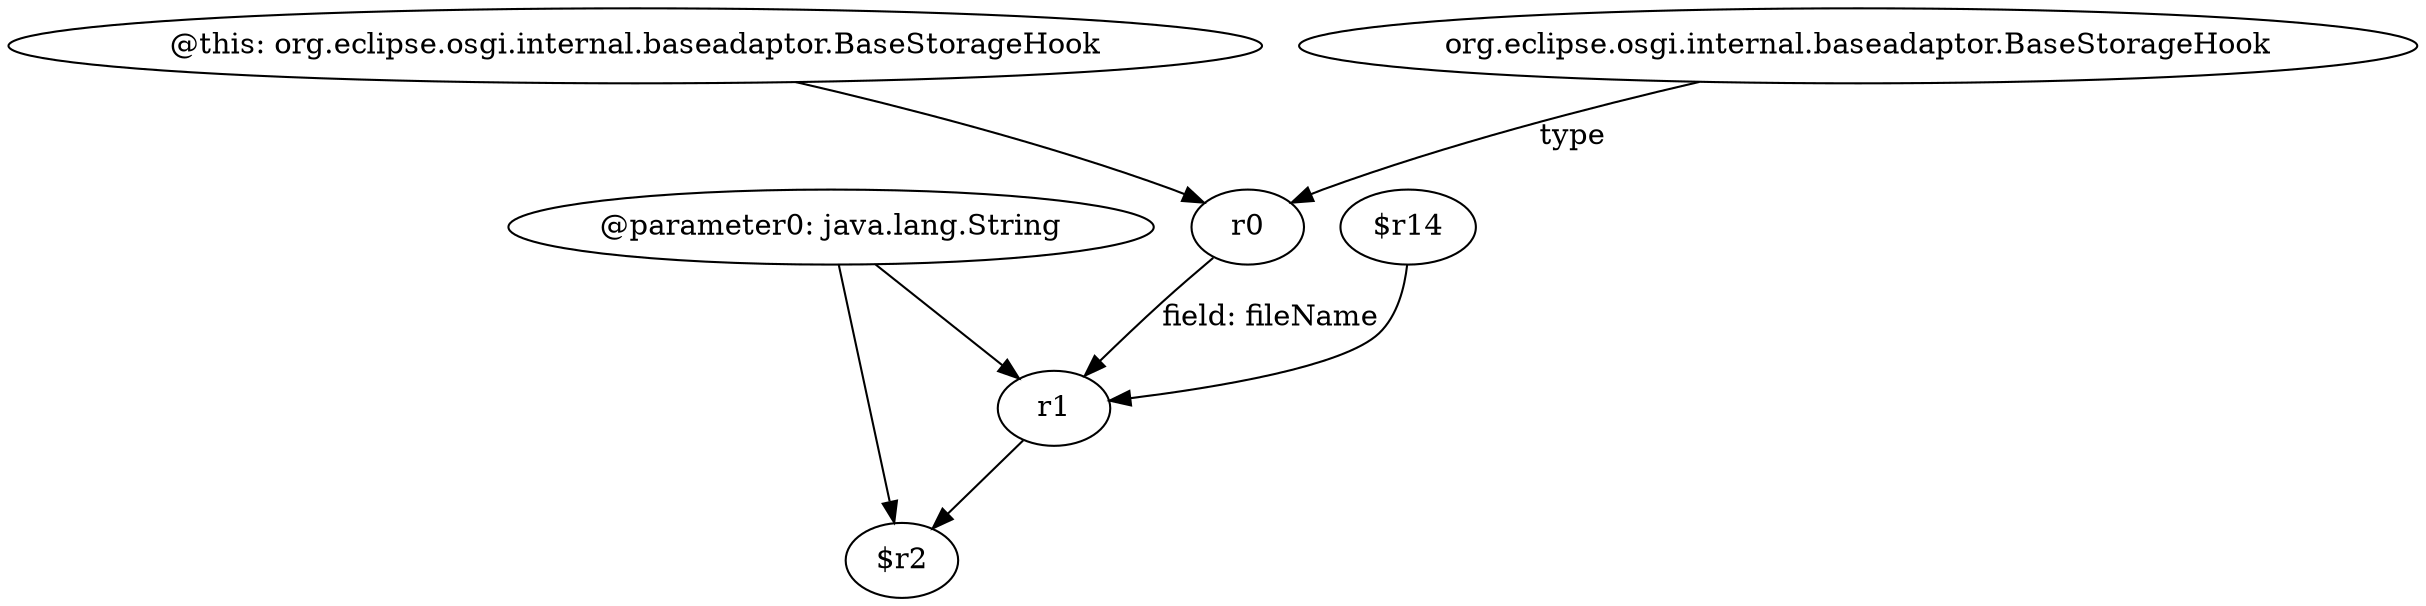 digraph g {
0[label="@parameter0: java.lang.String"]
1[label="$r2"]
0->1[label=""]
2[label="r1"]
0->2[label=""]
3[label="@this: org.eclipse.osgi.internal.baseadaptor.BaseStorageHook"]
4[label="r0"]
3->4[label=""]
5[label="$r14"]
5->2[label=""]
6[label="org.eclipse.osgi.internal.baseadaptor.BaseStorageHook"]
6->4[label="type"]
4->2[label="field: fileName"]
2->1[label=""]
}